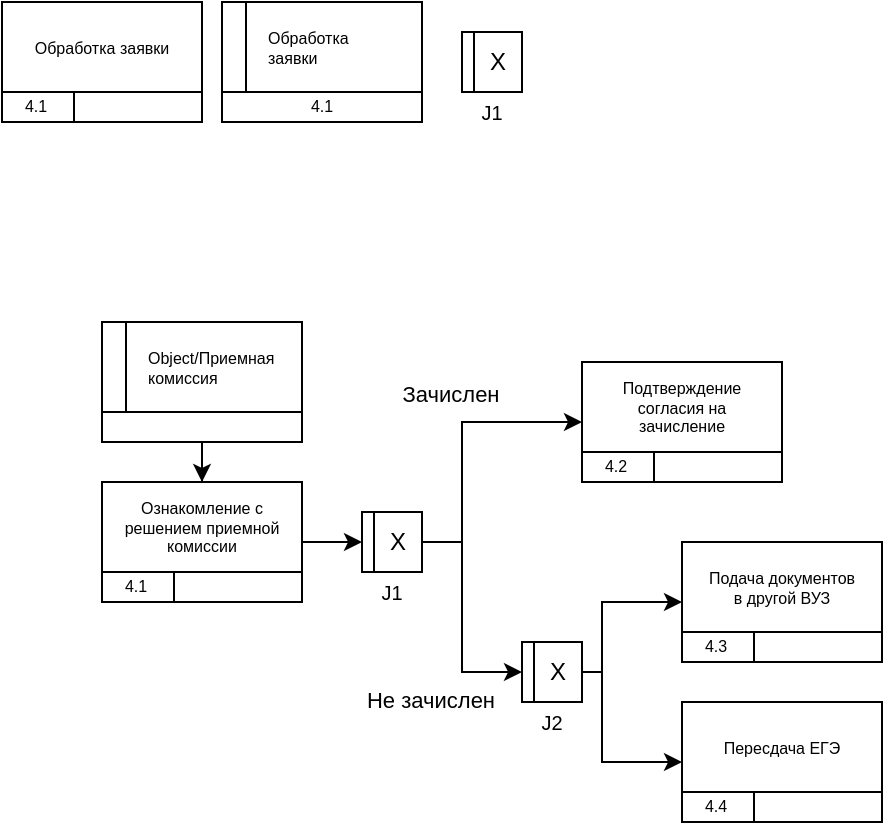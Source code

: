 <mxfile version="26.2.14">
  <diagram id="vX6xC0HKu8AdidH3YZPW" name="Page-1">
    <mxGraphModel dx="595" dy="805" grid="1" gridSize="10" guides="1" tooltips="1" connect="1" arrows="1" fold="1" page="1" pageScale="1" pageWidth="850" pageHeight="1100" math="0" shadow="0">
      <root>
        <mxCell id="0" />
        <mxCell id="1" parent="0" />
        <mxCell id="psplkfs4_8VYPCOgKPKU-22" value="" style="group" parent="1" vertex="1" connectable="0">
          <mxGeometry x="60" y="230" width="100" height="60" as="geometry" />
        </mxCell>
        <mxCell id="psplkfs4_8VYPCOgKPKU-15" value="" style="rounded=0;whiteSpace=wrap;html=1;" parent="psplkfs4_8VYPCOgKPKU-22" vertex="1">
          <mxGeometry width="100" height="60" as="geometry" />
        </mxCell>
        <mxCell id="psplkfs4_8VYPCOgKPKU-16" value="" style="endArrow=none;html=1;rounded=0;exitX=0;exitY=0.75;exitDx=0;exitDy=0;entryX=1;entryY=0.75;entryDx=0;entryDy=0;" parent="psplkfs4_8VYPCOgKPKU-22" source="psplkfs4_8VYPCOgKPKU-15" target="psplkfs4_8VYPCOgKPKU-15" edge="1">
          <mxGeometry width="50" height="50" relative="1" as="geometry">
            <mxPoint x="-20" y="50" as="sourcePoint" />
            <mxPoint x="30" as="targetPoint" />
          </mxGeometry>
        </mxCell>
        <mxCell id="psplkfs4_8VYPCOgKPKU-17" value="" style="endArrow=none;html=1;rounded=0;exitX=0.36;exitY=0.997;exitDx=0;exitDy=0;exitPerimeter=0;" parent="psplkfs4_8VYPCOgKPKU-22" source="psplkfs4_8VYPCOgKPKU-15" edge="1">
          <mxGeometry width="50" height="50" relative="1" as="geometry">
            <mxPoint x="-20" y="50" as="sourcePoint" />
            <mxPoint x="36" y="45" as="targetPoint" />
          </mxGeometry>
        </mxCell>
        <mxCell id="psplkfs4_8VYPCOgKPKU-19" value="4.1" style="text;html=1;align=center;verticalAlign=middle;whiteSpace=wrap;rounded=0;fontSize=8;" parent="psplkfs4_8VYPCOgKPKU-22" vertex="1">
          <mxGeometry x="7" y="47" width="20" height="10" as="geometry" />
        </mxCell>
        <mxCell id="psplkfs4_8VYPCOgKPKU-21" value="Обработка заявки" style="text;html=1;align=center;verticalAlign=middle;whiteSpace=wrap;rounded=0;fontSize=8;" parent="psplkfs4_8VYPCOgKPKU-22" vertex="1">
          <mxGeometry x="10" y="8" width="80" height="30" as="geometry" />
        </mxCell>
        <mxCell id="psplkfs4_8VYPCOgKPKU-30" value="" style="group" parent="1" vertex="1" connectable="0">
          <mxGeometry x="170" y="230" width="100" height="60" as="geometry" />
        </mxCell>
        <mxCell id="psplkfs4_8VYPCOgKPKU-24" value="" style="rounded=0;whiteSpace=wrap;html=1;" parent="psplkfs4_8VYPCOgKPKU-30" vertex="1">
          <mxGeometry width="100" height="60" as="geometry" />
        </mxCell>
        <mxCell id="psplkfs4_8VYPCOgKPKU-25" value="" style="endArrow=none;html=1;rounded=0;exitX=0;exitY=0.75;exitDx=0;exitDy=0;entryX=1;entryY=0.75;entryDx=0;entryDy=0;" parent="psplkfs4_8VYPCOgKPKU-30" source="psplkfs4_8VYPCOgKPKU-24" target="psplkfs4_8VYPCOgKPKU-24" edge="1">
          <mxGeometry width="50" height="50" relative="1" as="geometry">
            <mxPoint x="-20" y="50" as="sourcePoint" />
            <mxPoint x="30" as="targetPoint" />
          </mxGeometry>
        </mxCell>
        <mxCell id="psplkfs4_8VYPCOgKPKU-26" value="" style="endArrow=none;html=1;rounded=0;" parent="psplkfs4_8VYPCOgKPKU-30" edge="1">
          <mxGeometry width="50" height="50" relative="1" as="geometry">
            <mxPoint x="12" y="45" as="sourcePoint" />
            <mxPoint x="12" as="targetPoint" />
          </mxGeometry>
        </mxCell>
        <mxCell id="psplkfs4_8VYPCOgKPKU-27" value="4.1" style="text;html=1;align=center;verticalAlign=middle;whiteSpace=wrap;rounded=0;fontSize=8;" parent="psplkfs4_8VYPCOgKPKU-30" vertex="1">
          <mxGeometry x="40" y="47" width="20" height="10" as="geometry" />
        </mxCell>
        <mxCell id="psplkfs4_8VYPCOgKPKU-28" value="Обработка заявки" style="text;html=1;align=left;verticalAlign=middle;whiteSpace=wrap;rounded=0;fontSize=8;" parent="psplkfs4_8VYPCOgKPKU-30" vertex="1">
          <mxGeometry x="21" y="8" width="69" height="30" as="geometry" />
        </mxCell>
        <mxCell id="psplkfs4_8VYPCOgKPKU-37" value="" style="group" parent="1" vertex="1" connectable="0">
          <mxGeometry x="290" y="245" width="30" height="45" as="geometry" />
        </mxCell>
        <mxCell id="psplkfs4_8VYPCOgKPKU-31" value="" style="rounded=0;whiteSpace=wrap;html=1;" parent="psplkfs4_8VYPCOgKPKU-37" vertex="1">
          <mxGeometry width="30" height="30" as="geometry" />
        </mxCell>
        <mxCell id="psplkfs4_8VYPCOgKPKU-32" value="" style="endArrow=none;html=1;rounded=0;" parent="psplkfs4_8VYPCOgKPKU-37" edge="1">
          <mxGeometry width="50" height="50" relative="1" as="geometry">
            <mxPoint x="6" as="sourcePoint" />
            <mxPoint x="6" y="30" as="targetPoint" />
          </mxGeometry>
        </mxCell>
        <mxCell id="psplkfs4_8VYPCOgKPKU-33" value="X" style="text;html=1;align=center;verticalAlign=middle;whiteSpace=wrap;rounded=0;" parent="psplkfs4_8VYPCOgKPKU-37" vertex="1">
          <mxGeometry x="6" width="24" height="30" as="geometry" />
        </mxCell>
        <mxCell id="psplkfs4_8VYPCOgKPKU-35" value="J1" style="text;html=1;align=center;verticalAlign=middle;whiteSpace=wrap;rounded=0;fontSize=10;" parent="psplkfs4_8VYPCOgKPKU-37" vertex="1">
          <mxGeometry x="3" y="35" width="24" height="10" as="geometry" />
        </mxCell>
        <mxCell id="VEl9NrGh33cWauKll-XE-1" value="" style="group" vertex="1" connectable="0" parent="1">
          <mxGeometry x="110" y="470" width="100" height="60" as="geometry" />
        </mxCell>
        <mxCell id="VEl9NrGh33cWauKll-XE-2" value="" style="rounded=0;whiteSpace=wrap;html=1;" vertex="1" parent="VEl9NrGh33cWauKll-XE-1">
          <mxGeometry width="100" height="60" as="geometry" />
        </mxCell>
        <mxCell id="VEl9NrGh33cWauKll-XE-3" value="" style="endArrow=none;html=1;rounded=0;exitX=0;exitY=0.75;exitDx=0;exitDy=0;entryX=1;entryY=0.75;entryDx=0;entryDy=0;" edge="1" parent="VEl9NrGh33cWauKll-XE-1" source="VEl9NrGh33cWauKll-XE-2" target="VEl9NrGh33cWauKll-XE-2">
          <mxGeometry width="50" height="50" relative="1" as="geometry">
            <mxPoint x="-20" y="50" as="sourcePoint" />
            <mxPoint x="30" as="targetPoint" />
          </mxGeometry>
        </mxCell>
        <mxCell id="VEl9NrGh33cWauKll-XE-4" value="" style="endArrow=none;html=1;rounded=0;exitX=0.36;exitY=0.997;exitDx=0;exitDy=0;exitPerimeter=0;" edge="1" parent="VEl9NrGh33cWauKll-XE-1" source="VEl9NrGh33cWauKll-XE-2">
          <mxGeometry width="50" height="50" relative="1" as="geometry">
            <mxPoint x="-20" y="50" as="sourcePoint" />
            <mxPoint x="36" y="45" as="targetPoint" />
          </mxGeometry>
        </mxCell>
        <mxCell id="VEl9NrGh33cWauKll-XE-5" value="4.1" style="text;html=1;align=center;verticalAlign=middle;whiteSpace=wrap;rounded=0;fontSize=8;" vertex="1" parent="VEl9NrGh33cWauKll-XE-1">
          <mxGeometry x="7" y="47" width="20" height="10" as="geometry" />
        </mxCell>
        <mxCell id="VEl9NrGh33cWauKll-XE-6" value="Ознакомление с решением приемной комиссии" style="text;html=1;align=center;verticalAlign=middle;whiteSpace=wrap;rounded=0;fontSize=8;" vertex="1" parent="VEl9NrGh33cWauKll-XE-1">
          <mxGeometry x="10" y="8" width="80" height="30" as="geometry" />
        </mxCell>
        <mxCell id="VEl9NrGh33cWauKll-XE-7" value="" style="group" vertex="1" connectable="0" parent="1">
          <mxGeometry x="350" y="410" width="100" height="60" as="geometry" />
        </mxCell>
        <mxCell id="VEl9NrGh33cWauKll-XE-8" value="" style="rounded=0;whiteSpace=wrap;html=1;" vertex="1" parent="VEl9NrGh33cWauKll-XE-7">
          <mxGeometry width="100" height="60" as="geometry" />
        </mxCell>
        <mxCell id="VEl9NrGh33cWauKll-XE-9" value="" style="endArrow=none;html=1;rounded=0;exitX=0;exitY=0.75;exitDx=0;exitDy=0;entryX=1;entryY=0.75;entryDx=0;entryDy=0;" edge="1" parent="VEl9NrGh33cWauKll-XE-7" source="VEl9NrGh33cWauKll-XE-8" target="VEl9NrGh33cWauKll-XE-8">
          <mxGeometry width="50" height="50" relative="1" as="geometry">
            <mxPoint x="-20" y="50" as="sourcePoint" />
            <mxPoint x="30" as="targetPoint" />
          </mxGeometry>
        </mxCell>
        <mxCell id="VEl9NrGh33cWauKll-XE-10" value="" style="endArrow=none;html=1;rounded=0;exitX=0.36;exitY=0.997;exitDx=0;exitDy=0;exitPerimeter=0;" edge="1" parent="VEl9NrGh33cWauKll-XE-7" source="VEl9NrGh33cWauKll-XE-8">
          <mxGeometry width="50" height="50" relative="1" as="geometry">
            <mxPoint x="-20" y="50" as="sourcePoint" />
            <mxPoint x="36" y="45" as="targetPoint" />
          </mxGeometry>
        </mxCell>
        <mxCell id="VEl9NrGh33cWauKll-XE-11" value="4.2" style="text;html=1;align=center;verticalAlign=middle;whiteSpace=wrap;rounded=0;fontSize=8;" vertex="1" parent="VEl9NrGh33cWauKll-XE-7">
          <mxGeometry x="7" y="47" width="20" height="10" as="geometry" />
        </mxCell>
        <mxCell id="VEl9NrGh33cWauKll-XE-12" value="Подтверждение согласия на зачисление" style="text;html=1;align=center;verticalAlign=middle;whiteSpace=wrap;rounded=0;fontSize=8;" vertex="1" parent="VEl9NrGh33cWauKll-XE-7">
          <mxGeometry x="10" y="8" width="80" height="30" as="geometry" />
        </mxCell>
        <mxCell id="VEl9NrGh33cWauKll-XE-13" value="" style="group" vertex="1" connectable="0" parent="1">
          <mxGeometry x="400" y="500" width="100" height="60" as="geometry" />
        </mxCell>
        <mxCell id="VEl9NrGh33cWauKll-XE-14" value="" style="rounded=0;whiteSpace=wrap;html=1;" vertex="1" parent="VEl9NrGh33cWauKll-XE-13">
          <mxGeometry width="100" height="60" as="geometry" />
        </mxCell>
        <mxCell id="VEl9NrGh33cWauKll-XE-15" value="" style="endArrow=none;html=1;rounded=0;exitX=0;exitY=0.75;exitDx=0;exitDy=0;entryX=1;entryY=0.75;entryDx=0;entryDy=0;" edge="1" parent="VEl9NrGh33cWauKll-XE-13" source="VEl9NrGh33cWauKll-XE-14" target="VEl9NrGh33cWauKll-XE-14">
          <mxGeometry width="50" height="50" relative="1" as="geometry">
            <mxPoint x="-20" y="50" as="sourcePoint" />
            <mxPoint x="30" as="targetPoint" />
          </mxGeometry>
        </mxCell>
        <mxCell id="VEl9NrGh33cWauKll-XE-16" value="" style="endArrow=none;html=1;rounded=0;exitX=0.36;exitY=0.997;exitDx=0;exitDy=0;exitPerimeter=0;" edge="1" parent="VEl9NrGh33cWauKll-XE-13" source="VEl9NrGh33cWauKll-XE-14">
          <mxGeometry width="50" height="50" relative="1" as="geometry">
            <mxPoint x="-20" y="50" as="sourcePoint" />
            <mxPoint x="36" y="45" as="targetPoint" />
          </mxGeometry>
        </mxCell>
        <mxCell id="VEl9NrGh33cWauKll-XE-17" value="4.3" style="text;html=1;align=center;verticalAlign=middle;whiteSpace=wrap;rounded=0;fontSize=8;" vertex="1" parent="VEl9NrGh33cWauKll-XE-13">
          <mxGeometry x="7" y="47" width="20" height="10" as="geometry" />
        </mxCell>
        <mxCell id="VEl9NrGh33cWauKll-XE-18" value="Подача документов в другой ВУЗ" style="text;html=1;align=center;verticalAlign=middle;whiteSpace=wrap;rounded=0;fontSize=8;" vertex="1" parent="VEl9NrGh33cWauKll-XE-13">
          <mxGeometry x="10" y="8" width="80" height="30" as="geometry" />
        </mxCell>
        <mxCell id="VEl9NrGh33cWauKll-XE-19" value="" style="group" vertex="1" connectable="0" parent="1">
          <mxGeometry x="400" y="580" width="100" height="60" as="geometry" />
        </mxCell>
        <mxCell id="VEl9NrGh33cWauKll-XE-20" value="" style="rounded=0;whiteSpace=wrap;html=1;" vertex="1" parent="VEl9NrGh33cWauKll-XE-19">
          <mxGeometry width="100" height="60" as="geometry" />
        </mxCell>
        <mxCell id="VEl9NrGh33cWauKll-XE-21" value="" style="endArrow=none;html=1;rounded=0;exitX=0;exitY=0.75;exitDx=0;exitDy=0;entryX=1;entryY=0.75;entryDx=0;entryDy=0;" edge="1" parent="VEl9NrGh33cWauKll-XE-19" source="VEl9NrGh33cWauKll-XE-20" target="VEl9NrGh33cWauKll-XE-20">
          <mxGeometry width="50" height="50" relative="1" as="geometry">
            <mxPoint x="-20" y="50" as="sourcePoint" />
            <mxPoint x="30" as="targetPoint" />
          </mxGeometry>
        </mxCell>
        <mxCell id="VEl9NrGh33cWauKll-XE-22" value="" style="endArrow=none;html=1;rounded=0;exitX=0.36;exitY=0.997;exitDx=0;exitDy=0;exitPerimeter=0;" edge="1" parent="VEl9NrGh33cWauKll-XE-19" source="VEl9NrGh33cWauKll-XE-20">
          <mxGeometry width="50" height="50" relative="1" as="geometry">
            <mxPoint x="-20" y="50" as="sourcePoint" />
            <mxPoint x="36" y="45" as="targetPoint" />
          </mxGeometry>
        </mxCell>
        <mxCell id="VEl9NrGh33cWauKll-XE-23" value="4.4" style="text;html=1;align=center;verticalAlign=middle;whiteSpace=wrap;rounded=0;fontSize=8;" vertex="1" parent="VEl9NrGh33cWauKll-XE-19">
          <mxGeometry x="7" y="47" width="20" height="10" as="geometry" />
        </mxCell>
        <mxCell id="VEl9NrGh33cWauKll-XE-24" value="Пересдача ЕГЭ" style="text;html=1;align=center;verticalAlign=middle;whiteSpace=wrap;rounded=0;fontSize=8;" vertex="1" parent="VEl9NrGh33cWauKll-XE-19">
          <mxGeometry x="10" y="8" width="80" height="30" as="geometry" />
        </mxCell>
        <mxCell id="VEl9NrGh33cWauKll-XE-25" value="" style="group" vertex="1" connectable="0" parent="1">
          <mxGeometry x="320" y="550" width="30" height="45" as="geometry" />
        </mxCell>
        <mxCell id="VEl9NrGh33cWauKll-XE-26" value="" style="rounded=0;whiteSpace=wrap;html=1;" vertex="1" parent="VEl9NrGh33cWauKll-XE-25">
          <mxGeometry width="30" height="30" as="geometry" />
        </mxCell>
        <mxCell id="VEl9NrGh33cWauKll-XE-27" value="" style="endArrow=none;html=1;rounded=0;" edge="1" parent="VEl9NrGh33cWauKll-XE-25">
          <mxGeometry width="50" height="50" relative="1" as="geometry">
            <mxPoint x="6" as="sourcePoint" />
            <mxPoint x="6" y="30" as="targetPoint" />
          </mxGeometry>
        </mxCell>
        <mxCell id="VEl9NrGh33cWauKll-XE-28" value="X" style="text;html=1;align=center;verticalAlign=middle;whiteSpace=wrap;rounded=0;" vertex="1" parent="VEl9NrGh33cWauKll-XE-25">
          <mxGeometry x="6" width="24" height="30" as="geometry" />
        </mxCell>
        <mxCell id="VEl9NrGh33cWauKll-XE-29" value="J2" style="text;html=1;align=center;verticalAlign=middle;whiteSpace=wrap;rounded=0;fontSize=10;" vertex="1" parent="VEl9NrGh33cWauKll-XE-25">
          <mxGeometry x="3" y="35" width="24" height="10" as="geometry" />
        </mxCell>
        <mxCell id="VEl9NrGh33cWauKll-XE-42" value="" style="group" vertex="1" connectable="0" parent="1">
          <mxGeometry x="240" y="485" width="30" height="45" as="geometry" />
        </mxCell>
        <mxCell id="VEl9NrGh33cWauKll-XE-43" value="" style="rounded=0;whiteSpace=wrap;html=1;" vertex="1" parent="VEl9NrGh33cWauKll-XE-42">
          <mxGeometry width="30" height="30" as="geometry" />
        </mxCell>
        <mxCell id="VEl9NrGh33cWauKll-XE-44" value="" style="endArrow=none;html=1;rounded=0;" edge="1" parent="VEl9NrGh33cWauKll-XE-42">
          <mxGeometry width="50" height="50" relative="1" as="geometry">
            <mxPoint x="6" as="sourcePoint" />
            <mxPoint x="6" y="30" as="targetPoint" />
          </mxGeometry>
        </mxCell>
        <mxCell id="VEl9NrGh33cWauKll-XE-45" value="X" style="text;html=1;align=center;verticalAlign=middle;whiteSpace=wrap;rounded=0;" vertex="1" parent="VEl9NrGh33cWauKll-XE-42">
          <mxGeometry x="6" width="24" height="30" as="geometry" />
        </mxCell>
        <mxCell id="VEl9NrGh33cWauKll-XE-46" value="J1" style="text;html=1;align=center;verticalAlign=middle;whiteSpace=wrap;rounded=0;fontSize=10;" vertex="1" parent="VEl9NrGh33cWauKll-XE-42">
          <mxGeometry x="3" y="35" width="24" height="10" as="geometry" />
        </mxCell>
        <mxCell id="VEl9NrGh33cWauKll-XE-47" style="edgeStyle=orthogonalEdgeStyle;rounded=0;orthogonalLoop=1;jettySize=auto;html=1;entryX=0;entryY=0.5;entryDx=0;entryDy=0;" edge="1" parent="1" source="VEl9NrGh33cWauKll-XE-2" target="VEl9NrGh33cWauKll-XE-43">
          <mxGeometry relative="1" as="geometry" />
        </mxCell>
        <mxCell id="VEl9NrGh33cWauKll-XE-48" style="edgeStyle=orthogonalEdgeStyle;rounded=0;orthogonalLoop=1;jettySize=auto;html=1;entryX=0;entryY=0.5;entryDx=0;entryDy=0;" edge="1" parent="1" source="VEl9NrGh33cWauKll-XE-45" target="VEl9NrGh33cWauKll-XE-8">
          <mxGeometry relative="1" as="geometry">
            <Array as="points">
              <mxPoint x="290" y="500" />
              <mxPoint x="290" y="440" />
            </Array>
          </mxGeometry>
        </mxCell>
        <mxCell id="VEl9NrGh33cWauKll-XE-52" value="Зачислен" style="edgeLabel;html=1;align=center;verticalAlign=middle;resizable=0;points=[];" vertex="1" connectable="0" parent="VEl9NrGh33cWauKll-XE-48">
          <mxGeometry x="0.027" y="1" relative="1" as="geometry">
            <mxPoint x="-5" y="-22" as="offset" />
          </mxGeometry>
        </mxCell>
        <mxCell id="VEl9NrGh33cWauKll-XE-53" value="Не зачислен" style="edgeLabel;html=1;align=center;verticalAlign=middle;resizable=0;points=[];" vertex="1" connectable="0" parent="VEl9NrGh33cWauKll-XE-48">
          <mxGeometry x="0.027" y="1" relative="1" as="geometry">
            <mxPoint x="-15" y="131" as="offset" />
          </mxGeometry>
        </mxCell>
        <mxCell id="VEl9NrGh33cWauKll-XE-49" style="edgeStyle=orthogonalEdgeStyle;rounded=0;orthogonalLoop=1;jettySize=auto;html=1;entryX=0;entryY=0.5;entryDx=0;entryDy=0;" edge="1" parent="1" source="VEl9NrGh33cWauKll-XE-45" target="VEl9NrGh33cWauKll-XE-26">
          <mxGeometry relative="1" as="geometry">
            <Array as="points">
              <mxPoint x="290" y="500" />
              <mxPoint x="290" y="565" />
            </Array>
          </mxGeometry>
        </mxCell>
        <mxCell id="VEl9NrGh33cWauKll-XE-50" style="edgeStyle=orthogonalEdgeStyle;rounded=0;orthogonalLoop=1;jettySize=auto;html=1;entryX=0;entryY=0.5;entryDx=0;entryDy=0;" edge="1" parent="1" source="VEl9NrGh33cWauKll-XE-28" target="VEl9NrGh33cWauKll-XE-14">
          <mxGeometry relative="1" as="geometry">
            <Array as="points">
              <mxPoint x="360" y="565" />
              <mxPoint x="360" y="530" />
            </Array>
          </mxGeometry>
        </mxCell>
        <mxCell id="VEl9NrGh33cWauKll-XE-51" style="edgeStyle=orthogonalEdgeStyle;rounded=0;orthogonalLoop=1;jettySize=auto;html=1;entryX=0;entryY=0.5;entryDx=0;entryDy=0;" edge="1" parent="1" source="VEl9NrGh33cWauKll-XE-28" target="VEl9NrGh33cWauKll-XE-20">
          <mxGeometry relative="1" as="geometry">
            <Array as="points">
              <mxPoint x="360" y="565" />
              <mxPoint x="360" y="610" />
            </Array>
          </mxGeometry>
        </mxCell>
        <mxCell id="VEl9NrGh33cWauKll-XE-54" value="" style="group" vertex="1" connectable="0" parent="1">
          <mxGeometry x="110" y="390" width="100" height="60" as="geometry" />
        </mxCell>
        <mxCell id="VEl9NrGh33cWauKll-XE-55" value="" style="rounded=0;whiteSpace=wrap;html=1;" vertex="1" parent="VEl9NrGh33cWauKll-XE-54">
          <mxGeometry width="100" height="60" as="geometry" />
        </mxCell>
        <mxCell id="VEl9NrGh33cWauKll-XE-56" value="" style="endArrow=none;html=1;rounded=0;exitX=0;exitY=0.75;exitDx=0;exitDy=0;entryX=1;entryY=0.75;entryDx=0;entryDy=0;" edge="1" parent="VEl9NrGh33cWauKll-XE-54" source="VEl9NrGh33cWauKll-XE-55" target="VEl9NrGh33cWauKll-XE-55">
          <mxGeometry width="50" height="50" relative="1" as="geometry">
            <mxPoint x="-20" y="50" as="sourcePoint" />
            <mxPoint x="30" as="targetPoint" />
          </mxGeometry>
        </mxCell>
        <mxCell id="VEl9NrGh33cWauKll-XE-57" value="" style="endArrow=none;html=1;rounded=0;" edge="1" parent="VEl9NrGh33cWauKll-XE-54">
          <mxGeometry width="50" height="50" relative="1" as="geometry">
            <mxPoint x="12" y="45" as="sourcePoint" />
            <mxPoint x="12" as="targetPoint" />
          </mxGeometry>
        </mxCell>
        <mxCell id="VEl9NrGh33cWauKll-XE-59" value="Object/Приемная комиссия" style="text;html=1;align=left;verticalAlign=middle;whiteSpace=wrap;rounded=0;fontSize=8;" vertex="1" parent="VEl9NrGh33cWauKll-XE-54">
          <mxGeometry x="21" y="8" width="69" height="30" as="geometry" />
        </mxCell>
        <mxCell id="VEl9NrGh33cWauKll-XE-60" style="edgeStyle=orthogonalEdgeStyle;rounded=0;orthogonalLoop=1;jettySize=auto;html=1;entryX=0.5;entryY=0;entryDx=0;entryDy=0;" edge="1" parent="1" source="VEl9NrGh33cWauKll-XE-55" target="VEl9NrGh33cWauKll-XE-2">
          <mxGeometry relative="1" as="geometry" />
        </mxCell>
      </root>
    </mxGraphModel>
  </diagram>
</mxfile>
